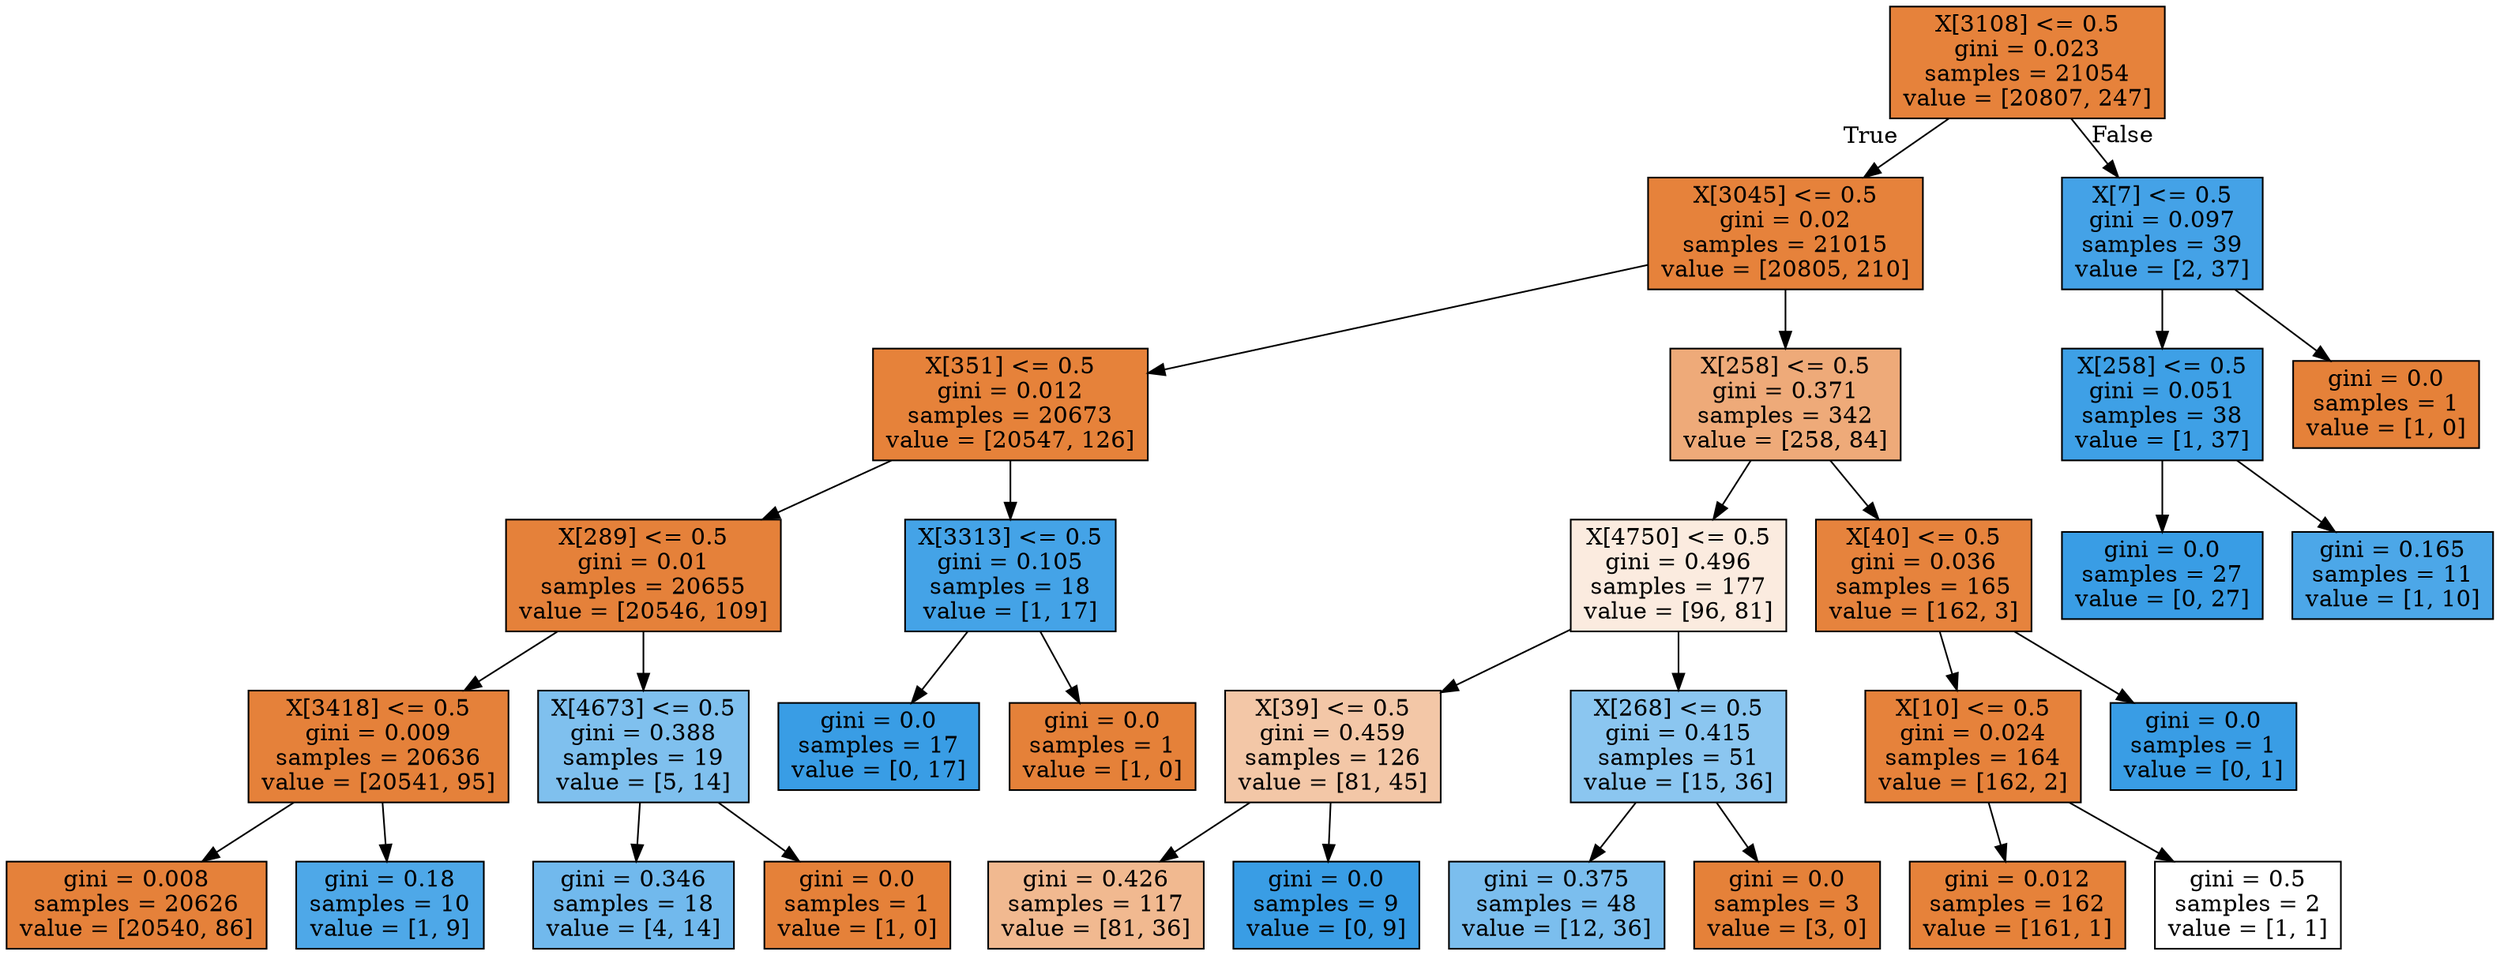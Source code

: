 digraph Tree {
node [shape=box, style="filled", color="black"] ;
0 [label="X[3108] <= 0.5\ngini = 0.023\nsamples = 21054\nvalue = [20807, 247]", fillcolor="#e58139fc"] ;
1 [label="X[3045] <= 0.5\ngini = 0.02\nsamples = 21015\nvalue = [20805, 210]", fillcolor="#e58139fc"] ;
0 -> 1 [labeldistance=2.5, labelangle=45, headlabel="True"] ;
2 [label="X[351] <= 0.5\ngini = 0.012\nsamples = 20673\nvalue = [20547, 126]", fillcolor="#e58139fd"] ;
1 -> 2 ;
3 [label="X[289] <= 0.5\ngini = 0.01\nsamples = 20655\nvalue = [20546, 109]", fillcolor="#e58139fe"] ;
2 -> 3 ;
4 [label="X[3418] <= 0.5\ngini = 0.009\nsamples = 20636\nvalue = [20541, 95]", fillcolor="#e58139fe"] ;
3 -> 4 ;
5 [label="gini = 0.008\nsamples = 20626\nvalue = [20540, 86]", fillcolor="#e58139fe"] ;
4 -> 5 ;
6 [label="gini = 0.18\nsamples = 10\nvalue = [1, 9]", fillcolor="#399de5e3"] ;
4 -> 6 ;
7 [label="X[4673] <= 0.5\ngini = 0.388\nsamples = 19\nvalue = [5, 14]", fillcolor="#399de5a4"] ;
3 -> 7 ;
8 [label="gini = 0.346\nsamples = 18\nvalue = [4, 14]", fillcolor="#399de5b6"] ;
7 -> 8 ;
9 [label="gini = 0.0\nsamples = 1\nvalue = [1, 0]", fillcolor="#e58139ff"] ;
7 -> 9 ;
10 [label="X[3313] <= 0.5\ngini = 0.105\nsamples = 18\nvalue = [1, 17]", fillcolor="#399de5f0"] ;
2 -> 10 ;
11 [label="gini = 0.0\nsamples = 17\nvalue = [0, 17]", fillcolor="#399de5ff"] ;
10 -> 11 ;
12 [label="gini = 0.0\nsamples = 1\nvalue = [1, 0]", fillcolor="#e58139ff"] ;
10 -> 12 ;
13 [label="X[258] <= 0.5\ngini = 0.371\nsamples = 342\nvalue = [258, 84]", fillcolor="#e58139ac"] ;
1 -> 13 ;
14 [label="X[4750] <= 0.5\ngini = 0.496\nsamples = 177\nvalue = [96, 81]", fillcolor="#e5813928"] ;
13 -> 14 ;
15 [label="X[39] <= 0.5\ngini = 0.459\nsamples = 126\nvalue = [81, 45]", fillcolor="#e5813971"] ;
14 -> 15 ;
16 [label="gini = 0.426\nsamples = 117\nvalue = [81, 36]", fillcolor="#e581398e"] ;
15 -> 16 ;
17 [label="gini = 0.0\nsamples = 9\nvalue = [0, 9]", fillcolor="#399de5ff"] ;
15 -> 17 ;
18 [label="X[268] <= 0.5\ngini = 0.415\nsamples = 51\nvalue = [15, 36]", fillcolor="#399de595"] ;
14 -> 18 ;
19 [label="gini = 0.375\nsamples = 48\nvalue = [12, 36]", fillcolor="#399de5aa"] ;
18 -> 19 ;
20 [label="gini = 0.0\nsamples = 3\nvalue = [3, 0]", fillcolor="#e58139ff"] ;
18 -> 20 ;
21 [label="X[40] <= 0.5\ngini = 0.036\nsamples = 165\nvalue = [162, 3]", fillcolor="#e58139fa"] ;
13 -> 21 ;
22 [label="X[10] <= 0.5\ngini = 0.024\nsamples = 164\nvalue = [162, 2]", fillcolor="#e58139fc"] ;
21 -> 22 ;
23 [label="gini = 0.012\nsamples = 162\nvalue = [161, 1]", fillcolor="#e58139fd"] ;
22 -> 23 ;
24 [label="gini = 0.5\nsamples = 2\nvalue = [1, 1]", fillcolor="#e5813900"] ;
22 -> 24 ;
25 [label="gini = 0.0\nsamples = 1\nvalue = [0, 1]", fillcolor="#399de5ff"] ;
21 -> 25 ;
26 [label="X[7] <= 0.5\ngini = 0.097\nsamples = 39\nvalue = [2, 37]", fillcolor="#399de5f1"] ;
0 -> 26 [labeldistance=2.5, labelangle=-45, headlabel="False"] ;
27 [label="X[258] <= 0.5\ngini = 0.051\nsamples = 38\nvalue = [1, 37]", fillcolor="#399de5f8"] ;
26 -> 27 ;
28 [label="gini = 0.0\nsamples = 27\nvalue = [0, 27]", fillcolor="#399de5ff"] ;
27 -> 28 ;
29 [label="gini = 0.165\nsamples = 11\nvalue = [1, 10]", fillcolor="#399de5e6"] ;
27 -> 29 ;
30 [label="gini = 0.0\nsamples = 1\nvalue = [1, 0]", fillcolor="#e58139ff"] ;
26 -> 30 ;
}